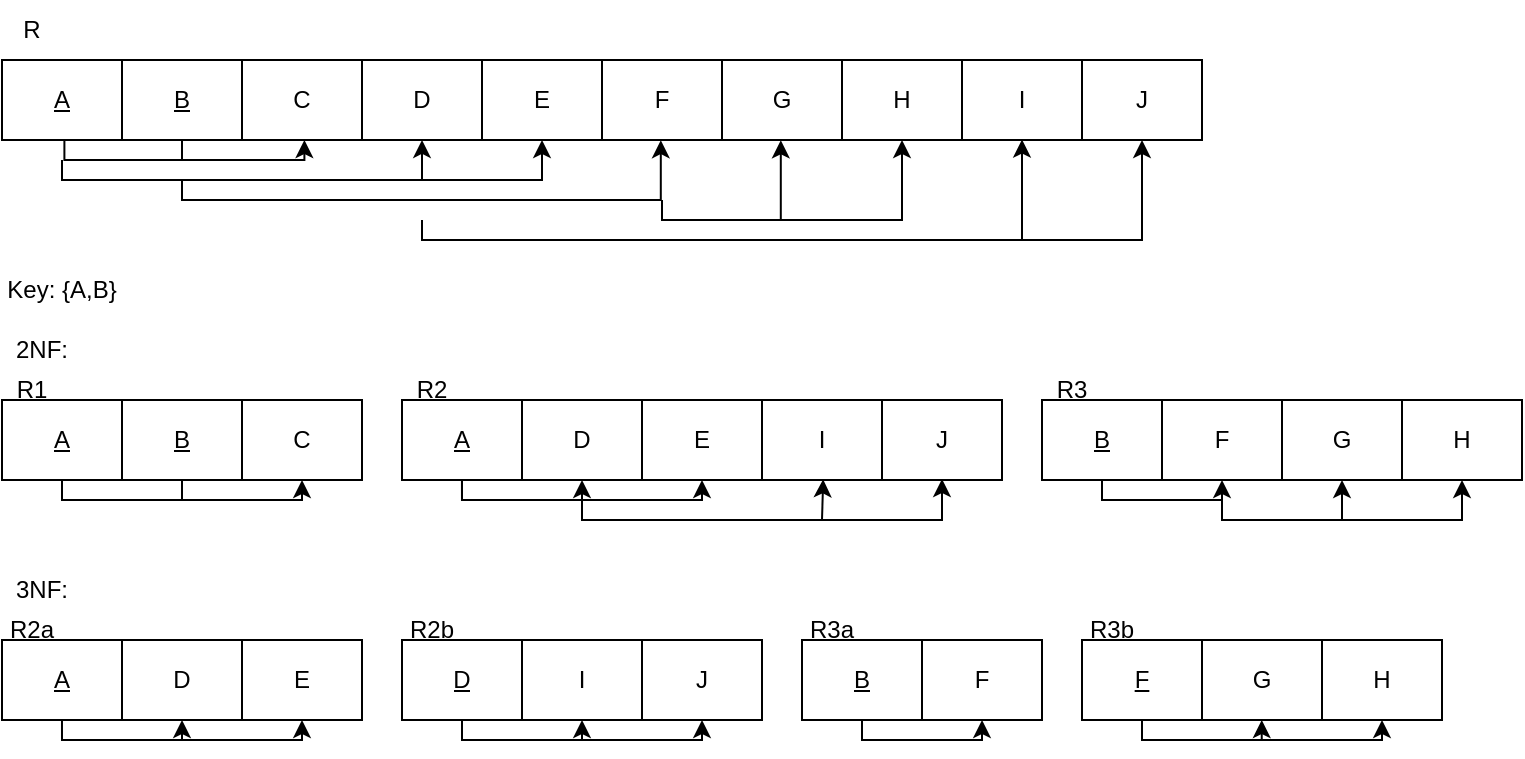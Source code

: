 <mxfile version="17.5.0" type="device"><diagram id="INC7k26vgCR9LuS3PtGh" name="Page-1"><mxGraphModel dx="755" dy="419" grid="1" gridSize="10" guides="1" tooltips="1" connect="1" arrows="1" fold="1" page="1" pageScale="1" pageWidth="850" pageHeight="1100" math="0" shadow="0"><root><mxCell id="0"/><mxCell id="1" parent="0"/><mxCell id="AcGxmwl_6wAS1xQFgELH-1" value="" style="shape=table;startSize=0;container=1;collapsible=0;childLayout=tableLayout;" parent="1" vertex="1"><mxGeometry x="40" y="70" width="600" height="40" as="geometry"/></mxCell><mxCell id="AcGxmwl_6wAS1xQFgELH-2" value="" style="shape=tableRow;horizontal=0;startSize=0;swimlaneHead=0;swimlaneBody=0;top=0;left=0;bottom=0;right=0;collapsible=0;dropTarget=0;fillColor=none;points=[[0,0.5],[1,0.5]];portConstraint=eastwest;" parent="AcGxmwl_6wAS1xQFgELH-1" vertex="1"><mxGeometry width="600" height="40" as="geometry"/></mxCell><mxCell id="AcGxmwl_6wAS1xQFgELH-3" value="&lt;u&gt;A&lt;/u&gt;" style="shape=partialRectangle;html=1;whiteSpace=wrap;connectable=0;overflow=hidden;fillColor=none;top=0;left=0;bottom=0;right=0;pointerEvents=1;" parent="AcGxmwl_6wAS1xQFgELH-2" vertex="1"><mxGeometry width="60" height="40" as="geometry"><mxRectangle width="60" height="40" as="alternateBounds"/></mxGeometry></mxCell><mxCell id="AcGxmwl_6wAS1xQFgELH-4" value="&lt;u&gt;B&lt;/u&gt;" style="shape=partialRectangle;html=1;whiteSpace=wrap;connectable=0;overflow=hidden;fillColor=none;top=0;left=0;bottom=0;right=0;pointerEvents=1;" parent="AcGxmwl_6wAS1xQFgELH-2" vertex="1"><mxGeometry x="60" width="60" height="40" as="geometry"><mxRectangle width="60" height="40" as="alternateBounds"/></mxGeometry></mxCell><mxCell id="AcGxmwl_6wAS1xQFgELH-5" value="C" style="shape=partialRectangle;html=1;whiteSpace=wrap;connectable=0;overflow=hidden;fillColor=none;top=0;left=0;bottom=0;right=0;pointerEvents=1;" parent="AcGxmwl_6wAS1xQFgELH-2" vertex="1"><mxGeometry x="120" width="60" height="40" as="geometry"><mxRectangle width="60" height="40" as="alternateBounds"/></mxGeometry></mxCell><mxCell id="AcGxmwl_6wAS1xQFgELH-6" value="D" style="shape=partialRectangle;html=1;whiteSpace=wrap;connectable=0;overflow=hidden;fillColor=none;top=0;left=0;bottom=0;right=0;pointerEvents=1;" parent="AcGxmwl_6wAS1xQFgELH-2" vertex="1"><mxGeometry x="180" width="60" height="40" as="geometry"><mxRectangle width="60" height="40" as="alternateBounds"/></mxGeometry></mxCell><mxCell id="AcGxmwl_6wAS1xQFgELH-7" value="E" style="shape=partialRectangle;html=1;whiteSpace=wrap;connectable=0;overflow=hidden;fillColor=none;top=0;left=0;bottom=0;right=0;pointerEvents=1;" parent="AcGxmwl_6wAS1xQFgELH-2" vertex="1"><mxGeometry x="240" width="60" height="40" as="geometry"><mxRectangle width="60" height="40" as="alternateBounds"/></mxGeometry></mxCell><mxCell id="AcGxmwl_6wAS1xQFgELH-8" value="F" style="shape=partialRectangle;html=1;whiteSpace=wrap;connectable=0;overflow=hidden;fillColor=none;top=0;left=0;bottom=0;right=0;pointerEvents=1;" parent="AcGxmwl_6wAS1xQFgELH-2" vertex="1"><mxGeometry x="300" width="60" height="40" as="geometry"><mxRectangle width="60" height="40" as="alternateBounds"/></mxGeometry></mxCell><mxCell id="AcGxmwl_6wAS1xQFgELH-9" value="G" style="shape=partialRectangle;html=1;whiteSpace=wrap;connectable=0;overflow=hidden;fillColor=none;top=0;left=0;bottom=0;right=0;pointerEvents=1;" parent="AcGxmwl_6wAS1xQFgELH-2" vertex="1"><mxGeometry x="360" width="60" height="40" as="geometry"><mxRectangle width="60" height="40" as="alternateBounds"/></mxGeometry></mxCell><mxCell id="AcGxmwl_6wAS1xQFgELH-10" value="H" style="shape=partialRectangle;html=1;whiteSpace=wrap;connectable=0;overflow=hidden;fillColor=none;top=0;left=0;bottom=0;right=0;pointerEvents=1;" parent="AcGxmwl_6wAS1xQFgELH-2" vertex="1"><mxGeometry x="420" width="60" height="40" as="geometry"><mxRectangle width="60" height="40" as="alternateBounds"/></mxGeometry></mxCell><mxCell id="AcGxmwl_6wAS1xQFgELH-11" value="I" style="shape=partialRectangle;html=1;whiteSpace=wrap;connectable=0;overflow=hidden;fillColor=none;top=0;left=0;bottom=0;right=0;pointerEvents=1;" parent="AcGxmwl_6wAS1xQFgELH-2" vertex="1"><mxGeometry x="480" width="60" height="40" as="geometry"><mxRectangle width="60" height="40" as="alternateBounds"/></mxGeometry></mxCell><mxCell id="AcGxmwl_6wAS1xQFgELH-12" value="J" style="shape=partialRectangle;html=1;whiteSpace=wrap;connectable=0;overflow=hidden;fillColor=none;top=0;left=0;bottom=0;right=0;pointerEvents=1;" parent="AcGxmwl_6wAS1xQFgELH-2" vertex="1"><mxGeometry x="540" width="60" height="40" as="geometry"><mxRectangle width="60" height="40" as="alternateBounds"/></mxGeometry></mxCell><mxCell id="AcGxmwl_6wAS1xQFgELH-14" value="" style="endArrow=classic;html=1;rounded=0;edgeStyle=orthogonalEdgeStyle;exitX=0.052;exitY=1;exitDx=0;exitDy=0;exitPerimeter=0;entryX=0.252;entryY=1;entryDx=0;entryDy=0;entryPerimeter=0;" parent="AcGxmwl_6wAS1xQFgELH-1" source="AcGxmwl_6wAS1xQFgELH-2" target="AcGxmwl_6wAS1xQFgELH-2" edge="1"><mxGeometry width="50" height="50" relative="1" as="geometry"><mxPoint x="20" y="50" as="sourcePoint"/><mxPoint x="140" y="120" as="targetPoint"/><Array as="points"><mxPoint x="31" y="50"/><mxPoint x="151" y="50"/></Array></mxGeometry></mxCell><mxCell id="AcGxmwl_6wAS1xQFgELH-13" value="R" style="text;html=1;strokeColor=none;fillColor=none;align=center;verticalAlign=middle;whiteSpace=wrap;rounded=0;" parent="1" vertex="1"><mxGeometry x="40" y="40" width="30" height="30" as="geometry"/></mxCell><mxCell id="AcGxmwl_6wAS1xQFgELH-15" value="" style="endArrow=none;html=1;rounded=0;" parent="1" edge="1"><mxGeometry width="50" height="50" relative="1" as="geometry"><mxPoint x="128" y="120" as="sourcePoint"/><mxPoint x="130" y="110" as="targetPoint"/><Array as="points"><mxPoint x="130" y="120"/></Array></mxGeometry></mxCell><mxCell id="AcGxmwl_6wAS1xQFgELH-16" value="" style="endArrow=classic;html=1;rounded=0;edgeStyle=orthogonalEdgeStyle;entryX=0.35;entryY=0.999;entryDx=0;entryDy=0;entryPerimeter=0;" parent="1" target="AcGxmwl_6wAS1xQFgELH-2" edge="1"><mxGeometry width="50" height="50" relative="1" as="geometry"><mxPoint x="70" y="130" as="sourcePoint"/><mxPoint x="250" y="120" as="targetPoint"/><Array as="points"><mxPoint x="70" y="130"/><mxPoint x="250" y="130"/></Array></mxGeometry></mxCell><mxCell id="AcGxmwl_6wAS1xQFgELH-17" value="" style="endArrow=classic;html=1;rounded=0;edgeStyle=orthogonalEdgeStyle;" parent="1" edge="1"><mxGeometry width="50" height="50" relative="1" as="geometry"><mxPoint x="70" y="120" as="sourcePoint"/><mxPoint x="310" y="110" as="targetPoint"/><Array as="points"><mxPoint x="70" y="130"/><mxPoint x="310" y="130"/></Array></mxGeometry></mxCell><mxCell id="AcGxmwl_6wAS1xQFgELH-19" value="" style="endArrow=classic;html=1;rounded=0;edgeStyle=orthogonalEdgeStyle;entryX=0.549;entryY=1.002;entryDx=0;entryDy=0;entryPerimeter=0;" parent="1" target="AcGxmwl_6wAS1xQFgELH-2" edge="1"><mxGeometry width="50" height="50" relative="1" as="geometry"><mxPoint x="130" y="130" as="sourcePoint"/><mxPoint x="370" y="150" as="targetPoint"/><Array as="points"><mxPoint x="130" y="140"/><mxPoint x="369" y="140"/></Array></mxGeometry></mxCell><mxCell id="AcGxmwl_6wAS1xQFgELH-20" value="" style="endArrow=classic;html=1;rounded=0;edgeStyle=orthogonalEdgeStyle;entryX=0.649;entryY=1.004;entryDx=0;entryDy=0;entryPerimeter=0;" parent="1" target="AcGxmwl_6wAS1xQFgELH-2" edge="1"><mxGeometry width="50" height="50" relative="1" as="geometry"><mxPoint x="370" y="140" as="sourcePoint"/><mxPoint x="429.4" y="130.0" as="targetPoint"/><Array as="points"><mxPoint x="370" y="150"/><mxPoint x="429" y="150"/></Array></mxGeometry></mxCell><mxCell id="AcGxmwl_6wAS1xQFgELH-21" value="" style="endArrow=classic;html=1;rounded=0;edgeStyle=orthogonalEdgeStyle;" parent="1" edge="1"><mxGeometry width="50" height="50" relative="1" as="geometry"><mxPoint x="380" y="150" as="sourcePoint"/><mxPoint x="490" y="110" as="targetPoint"/><Array as="points"><mxPoint x="490" y="150"/></Array></mxGeometry></mxCell><mxCell id="AcGxmwl_6wAS1xQFgELH-22" value="" style="endArrow=classic;html=1;rounded=0;edgeStyle=orthogonalEdgeStyle;entryX=0.85;entryY=0.994;entryDx=0;entryDy=0;entryPerimeter=0;" parent="1" target="AcGxmwl_6wAS1xQFgELH-2" edge="1"><mxGeometry width="50" height="50" relative="1" as="geometry"><mxPoint x="250" y="150" as="sourcePoint"/><mxPoint x="500" y="120" as="targetPoint"/><Array as="points"><mxPoint x="550" y="160"/></Array></mxGeometry></mxCell><mxCell id="AcGxmwl_6wAS1xQFgELH-23" value="" style="endArrow=classic;html=1;rounded=0;edgeStyle=orthogonalEdgeStyle;" parent="1" edge="1"><mxGeometry width="50" height="50" relative="1" as="geometry"><mxPoint x="310" y="160" as="sourcePoint"/><mxPoint x="610" y="110" as="targetPoint"/><Array as="points"><mxPoint x="610" y="160"/></Array></mxGeometry></mxCell><mxCell id="AcGxmwl_6wAS1xQFgELH-24" value="Key: {A,B}" style="text;html=1;strokeColor=none;fillColor=none;align=center;verticalAlign=middle;whiteSpace=wrap;rounded=0;" parent="1" vertex="1"><mxGeometry x="40" y="170" width="60" height="30" as="geometry"/></mxCell><mxCell id="AcGxmwl_6wAS1xQFgELH-25" value="2NF:" style="text;html=1;strokeColor=none;fillColor=none;align=center;verticalAlign=middle;whiteSpace=wrap;rounded=0;" parent="1" vertex="1"><mxGeometry x="40" y="210" width="40" height="10" as="geometry"/></mxCell><mxCell id="AcGxmwl_6wAS1xQFgELH-26" value="" style="shape=table;startSize=0;container=1;collapsible=0;childLayout=tableLayout;" parent="1" vertex="1"><mxGeometry x="40" y="360" width="180" height="40" as="geometry"/></mxCell><mxCell id="AcGxmwl_6wAS1xQFgELH-27" value="" style="shape=tableRow;horizontal=0;startSize=0;swimlaneHead=0;swimlaneBody=0;top=0;left=0;bottom=0;right=0;collapsible=0;dropTarget=0;fillColor=none;points=[[0,0.5],[1,0.5]];portConstraint=eastwest;" parent="AcGxmwl_6wAS1xQFgELH-26" vertex="1"><mxGeometry width="180" height="40" as="geometry"/></mxCell><mxCell id="AcGxmwl_6wAS1xQFgELH-28" value="&lt;u&gt;A&lt;/u&gt;" style="shape=partialRectangle;html=1;whiteSpace=wrap;connectable=0;overflow=hidden;fillColor=none;top=0;left=0;bottom=0;right=0;pointerEvents=1;" parent="AcGxmwl_6wAS1xQFgELH-27" vertex="1"><mxGeometry width="60" height="40" as="geometry"><mxRectangle width="60" height="40" as="alternateBounds"/></mxGeometry></mxCell><mxCell id="AcGxmwl_6wAS1xQFgELH-29" value="D" style="shape=partialRectangle;html=1;whiteSpace=wrap;connectable=0;overflow=hidden;fillColor=none;top=0;left=0;bottom=0;right=0;pointerEvents=1;" parent="AcGxmwl_6wAS1xQFgELH-27" vertex="1"><mxGeometry x="60" width="60" height="40" as="geometry"><mxRectangle width="60" height="40" as="alternateBounds"/></mxGeometry></mxCell><mxCell id="AcGxmwl_6wAS1xQFgELH-30" value="E" style="shape=partialRectangle;html=1;whiteSpace=wrap;connectable=0;overflow=hidden;fillColor=none;top=0;left=0;bottom=0;right=0;pointerEvents=1;" parent="AcGxmwl_6wAS1xQFgELH-27" vertex="1"><mxGeometry x="120" width="60" height="40" as="geometry"><mxRectangle width="60" height="40" as="alternateBounds"/></mxGeometry></mxCell><mxCell id="AcGxmwl_6wAS1xQFgELH-31" value="" style="endArrow=classic;html=1;rounded=0;edgeStyle=orthogonalEdgeStyle;exitX=0.052;exitY=1;exitDx=0;exitDy=0;exitPerimeter=0;entryX=0.252;entryY=1;entryDx=0;entryDy=0;entryPerimeter=0;" parent="1" edge="1"><mxGeometry width="50" height="50" relative="1" as="geometry"><mxPoint x="69.99" y="400" as="sourcePoint"/><mxPoint x="189.99" y="400" as="targetPoint"/><Array as="points"><mxPoint x="69.79" y="410"/><mxPoint x="189.79" y="410"/></Array></mxGeometry></mxCell><mxCell id="AcGxmwl_6wAS1xQFgELH-34" value="" style="shape=table;startSize=0;container=1;collapsible=0;childLayout=tableLayout;" parent="1" vertex="1"><mxGeometry x="240" y="360" width="180" height="40" as="geometry"/></mxCell><mxCell id="AcGxmwl_6wAS1xQFgELH-35" value="" style="shape=tableRow;horizontal=0;startSize=0;swimlaneHead=0;swimlaneBody=0;top=0;left=0;bottom=0;right=0;collapsible=0;dropTarget=0;fillColor=none;points=[[0,0.5],[1,0.5]];portConstraint=eastwest;" parent="AcGxmwl_6wAS1xQFgELH-34" vertex="1"><mxGeometry width="180" height="40" as="geometry"/></mxCell><mxCell id="AcGxmwl_6wAS1xQFgELH-36" value="&lt;u&gt;D&lt;/u&gt;" style="shape=partialRectangle;html=1;whiteSpace=wrap;connectable=0;overflow=hidden;fillColor=none;top=0;left=0;bottom=0;right=0;pointerEvents=1;" parent="AcGxmwl_6wAS1xQFgELH-35" vertex="1"><mxGeometry width="60" height="40" as="geometry"><mxRectangle width="60" height="40" as="alternateBounds"/></mxGeometry></mxCell><mxCell id="AcGxmwl_6wAS1xQFgELH-37" value="I" style="shape=partialRectangle;html=1;whiteSpace=wrap;connectable=0;overflow=hidden;fillColor=none;top=0;left=0;bottom=0;right=0;pointerEvents=1;" parent="AcGxmwl_6wAS1xQFgELH-35" vertex="1"><mxGeometry x="60" width="60" height="40" as="geometry"><mxRectangle width="60" height="40" as="alternateBounds"/></mxGeometry></mxCell><mxCell id="AcGxmwl_6wAS1xQFgELH-38" value="J" style="shape=partialRectangle;html=1;whiteSpace=wrap;connectable=0;overflow=hidden;fillColor=none;top=0;left=0;bottom=0;right=0;pointerEvents=1;" parent="AcGxmwl_6wAS1xQFgELH-35" vertex="1"><mxGeometry x="120" width="60" height="40" as="geometry"><mxRectangle width="60" height="40" as="alternateBounds"/></mxGeometry></mxCell><mxCell id="AcGxmwl_6wAS1xQFgELH-39" value="" style="shape=table;startSize=0;container=1;collapsible=0;childLayout=tableLayout;" parent="1" vertex="1"><mxGeometry x="440" y="360" width="120" height="40" as="geometry"/></mxCell><mxCell id="AcGxmwl_6wAS1xQFgELH-40" value="" style="shape=tableRow;horizontal=0;startSize=0;swimlaneHead=0;swimlaneBody=0;top=0;left=0;bottom=0;right=0;collapsible=0;dropTarget=0;fillColor=none;points=[[0,0.5],[1,0.5]];portConstraint=eastwest;" parent="AcGxmwl_6wAS1xQFgELH-39" vertex="1"><mxGeometry width="120" height="40" as="geometry"/></mxCell><mxCell id="AcGxmwl_6wAS1xQFgELH-41" value="&lt;u&gt;B&lt;/u&gt;" style="shape=partialRectangle;html=1;whiteSpace=wrap;connectable=0;overflow=hidden;fillColor=none;top=0;left=0;bottom=0;right=0;pointerEvents=1;" parent="AcGxmwl_6wAS1xQFgELH-40" vertex="1"><mxGeometry width="60" height="40" as="geometry"><mxRectangle width="60" height="40" as="alternateBounds"/></mxGeometry></mxCell><mxCell id="AcGxmwl_6wAS1xQFgELH-42" value="F" style="shape=partialRectangle;html=1;whiteSpace=wrap;connectable=0;overflow=hidden;fillColor=none;top=0;left=0;bottom=0;right=0;pointerEvents=1;" parent="AcGxmwl_6wAS1xQFgELH-40" vertex="1"><mxGeometry x="60" width="60" height="40" as="geometry"><mxRectangle width="60" height="40" as="alternateBounds"/></mxGeometry></mxCell><mxCell id="AcGxmwl_6wAS1xQFgELH-43" value="" style="shape=table;startSize=0;container=1;collapsible=0;childLayout=tableLayout;" parent="1" vertex="1"><mxGeometry x="580" y="360" width="180" height="40" as="geometry"/></mxCell><mxCell id="AcGxmwl_6wAS1xQFgELH-44" value="" style="shape=tableRow;horizontal=0;startSize=0;swimlaneHead=0;swimlaneBody=0;top=0;left=0;bottom=0;right=0;collapsible=0;dropTarget=0;fillColor=none;points=[[0,0.5],[1,0.5]];portConstraint=eastwest;" parent="AcGxmwl_6wAS1xQFgELH-43" vertex="1"><mxGeometry width="180" height="40" as="geometry"/></mxCell><mxCell id="AcGxmwl_6wAS1xQFgELH-45" value="&lt;u&gt;F&lt;/u&gt;" style="shape=partialRectangle;html=1;whiteSpace=wrap;connectable=0;overflow=hidden;fillColor=none;top=0;left=0;bottom=0;right=0;pointerEvents=1;" parent="AcGxmwl_6wAS1xQFgELH-44" vertex="1"><mxGeometry width="60" height="40" as="geometry"><mxRectangle width="60" height="40" as="alternateBounds"/></mxGeometry></mxCell><mxCell id="AcGxmwl_6wAS1xQFgELH-46" value="G" style="shape=partialRectangle;html=1;whiteSpace=wrap;connectable=0;overflow=hidden;fillColor=none;top=0;left=0;bottom=0;right=0;pointerEvents=1;" parent="AcGxmwl_6wAS1xQFgELH-44" vertex="1"><mxGeometry x="60" width="60" height="40" as="geometry"><mxRectangle width="60" height="40" as="alternateBounds"/></mxGeometry></mxCell><mxCell id="AcGxmwl_6wAS1xQFgELH-47" value="H" style="shape=partialRectangle;html=1;whiteSpace=wrap;connectable=0;overflow=hidden;fillColor=none;top=0;left=0;bottom=0;right=0;pointerEvents=1;" parent="AcGxmwl_6wAS1xQFgELH-44" vertex="1"><mxGeometry x="120" width="60" height="40" as="geometry"><mxRectangle width="60" height="40" as="alternateBounds"/></mxGeometry></mxCell><mxCell id="AcGxmwl_6wAS1xQFgELH-53" value="" style="endArrow=classic;html=1;rounded=0;edgeStyle=orthogonalEdgeStyle;exitX=0.052;exitY=1;exitDx=0;exitDy=0;exitPerimeter=0;entryX=0.252;entryY=1;entryDx=0;entryDy=0;entryPerimeter=0;" parent="1" edge="1"><mxGeometry width="50" height="50" relative="1" as="geometry"><mxPoint x="270" y="400" as="sourcePoint"/><mxPoint x="390" y="400" as="targetPoint"/><Array as="points"><mxPoint x="269.8" y="410"/><mxPoint x="389.8" y="410"/></Array></mxGeometry></mxCell><mxCell id="AcGxmwl_6wAS1xQFgELH-55" value="" style="endArrow=classic;html=1;rounded=0;edgeStyle=orthogonalEdgeStyle;entryX=0.252;entryY=1;entryDx=0;entryDy=0;entryPerimeter=0;" parent="1" edge="1"><mxGeometry width="50" height="50" relative="1" as="geometry"><mxPoint x="470" y="400" as="sourcePoint"/><mxPoint x="530.01" y="400" as="targetPoint"/><Array as="points"><mxPoint x="470" y="400"/><mxPoint x="470" y="410"/><mxPoint x="530" y="410"/></Array></mxGeometry></mxCell><mxCell id="AcGxmwl_6wAS1xQFgELH-61" value="3NF:" style="text;html=1;strokeColor=none;fillColor=none;align=center;verticalAlign=middle;whiteSpace=wrap;rounded=0;" parent="1" vertex="1"><mxGeometry x="40" y="330" width="40" height="10" as="geometry"/></mxCell><mxCell id="AcGxmwl_6wAS1xQFgELH-62" value="R2a" style="text;html=1;strokeColor=none;fillColor=none;align=center;verticalAlign=middle;whiteSpace=wrap;rounded=0;" parent="1" vertex="1"><mxGeometry x="40" y="350" width="30" height="10" as="geometry"/></mxCell><mxCell id="AcGxmwl_6wAS1xQFgELH-63" value="R2b" style="text;html=1;strokeColor=none;fillColor=none;align=center;verticalAlign=middle;whiteSpace=wrap;rounded=0;" parent="1" vertex="1"><mxGeometry x="240" y="350" width="30" height="10" as="geometry"/></mxCell><mxCell id="AcGxmwl_6wAS1xQFgELH-64" value="R3a" style="text;html=1;strokeColor=none;fillColor=none;align=center;verticalAlign=middle;whiteSpace=wrap;rounded=0;" parent="1" vertex="1"><mxGeometry x="440" y="350" width="30" height="10" as="geometry"/></mxCell><mxCell id="AcGxmwl_6wAS1xQFgELH-67" value="R3b" style="text;html=1;strokeColor=none;fillColor=none;align=center;verticalAlign=middle;whiteSpace=wrap;rounded=0;" parent="1" vertex="1"><mxGeometry x="580" y="350" width="30" height="10" as="geometry"/></mxCell><mxCell id="AcGxmwl_6wAS1xQFgELH-71" value="R1" style="text;html=1;strokeColor=none;fillColor=none;align=center;verticalAlign=middle;whiteSpace=wrap;rounded=0;" parent="1" vertex="1"><mxGeometry x="40" y="230" width="30" height="10" as="geometry"/></mxCell><mxCell id="AcGxmwl_6wAS1xQFgELH-72" value="" style="shape=table;startSize=0;container=1;collapsible=0;childLayout=tableLayout;" parent="1" vertex="1"><mxGeometry x="40" y="240" width="180" height="40" as="geometry"/></mxCell><mxCell id="AcGxmwl_6wAS1xQFgELH-73" value="" style="shape=tableRow;horizontal=0;startSize=0;swimlaneHead=0;swimlaneBody=0;top=0;left=0;bottom=0;right=0;collapsible=0;dropTarget=0;fillColor=none;points=[[0,0.5],[1,0.5]];portConstraint=eastwest;" parent="AcGxmwl_6wAS1xQFgELH-72" vertex="1"><mxGeometry width="180" height="40" as="geometry"/></mxCell><mxCell id="AcGxmwl_6wAS1xQFgELH-74" value="&lt;u&gt;A&lt;/u&gt;" style="shape=partialRectangle;html=1;whiteSpace=wrap;connectable=0;overflow=hidden;fillColor=none;top=0;left=0;bottom=0;right=0;pointerEvents=1;" parent="AcGxmwl_6wAS1xQFgELH-73" vertex="1"><mxGeometry width="60" height="40" as="geometry"><mxRectangle width="60" height="40" as="alternateBounds"/></mxGeometry></mxCell><mxCell id="AcGxmwl_6wAS1xQFgELH-75" value="&lt;u&gt;B&lt;/u&gt;" style="shape=partialRectangle;html=1;whiteSpace=wrap;connectable=0;overflow=hidden;fillColor=none;top=0;left=0;bottom=0;right=0;pointerEvents=1;" parent="AcGxmwl_6wAS1xQFgELH-73" vertex="1"><mxGeometry x="60" width="60" height="40" as="geometry"><mxRectangle width="60" height="40" as="alternateBounds"/></mxGeometry></mxCell><mxCell id="AcGxmwl_6wAS1xQFgELH-76" value="C" style="shape=partialRectangle;html=1;whiteSpace=wrap;connectable=0;overflow=hidden;fillColor=none;top=0;left=0;bottom=0;right=0;pointerEvents=1;" parent="AcGxmwl_6wAS1xQFgELH-73" vertex="1"><mxGeometry x="120" width="60" height="40" as="geometry"><mxRectangle width="60" height="40" as="alternateBounds"/></mxGeometry></mxCell><mxCell id="AcGxmwl_6wAS1xQFgELH-77" value="" style="shape=table;startSize=0;container=1;collapsible=0;childLayout=tableLayout;" parent="1" vertex="1"><mxGeometry x="240" y="240" width="300" height="40" as="geometry"/></mxCell><mxCell id="AcGxmwl_6wAS1xQFgELH-78" value="" style="shape=tableRow;horizontal=0;startSize=0;swimlaneHead=0;swimlaneBody=0;top=0;left=0;bottom=0;right=0;collapsible=0;dropTarget=0;fillColor=none;points=[[0,0.5],[1,0.5]];portConstraint=eastwest;" parent="AcGxmwl_6wAS1xQFgELH-77" vertex="1"><mxGeometry width="300" height="40" as="geometry"/></mxCell><mxCell id="AcGxmwl_6wAS1xQFgELH-79" value="&lt;u&gt;A&lt;/u&gt;" style="shape=partialRectangle;html=1;whiteSpace=wrap;connectable=0;overflow=hidden;fillColor=none;top=0;left=0;bottom=0;right=0;pointerEvents=1;" parent="AcGxmwl_6wAS1xQFgELH-78" vertex="1"><mxGeometry width="60" height="40" as="geometry"><mxRectangle width="60" height="40" as="alternateBounds"/></mxGeometry></mxCell><mxCell id="AcGxmwl_6wAS1xQFgELH-80" value="D" style="shape=partialRectangle;html=1;whiteSpace=wrap;connectable=0;overflow=hidden;fillColor=none;top=0;left=0;bottom=0;right=0;pointerEvents=1;" parent="AcGxmwl_6wAS1xQFgELH-78" vertex="1"><mxGeometry x="60" width="60" height="40" as="geometry"><mxRectangle width="60" height="40" as="alternateBounds"/></mxGeometry></mxCell><mxCell id="AcGxmwl_6wAS1xQFgELH-81" value="E" style="shape=partialRectangle;html=1;whiteSpace=wrap;connectable=0;overflow=hidden;fillColor=none;top=0;left=0;bottom=0;right=0;pointerEvents=1;" parent="AcGxmwl_6wAS1xQFgELH-78" vertex="1"><mxGeometry x="120" width="60" height="40" as="geometry"><mxRectangle width="60" height="40" as="alternateBounds"/></mxGeometry></mxCell><mxCell id="AcGxmwl_6wAS1xQFgELH-82" value="I" style="shape=partialRectangle;html=1;whiteSpace=wrap;connectable=0;overflow=hidden;fillColor=none;top=0;left=0;bottom=0;right=0;pointerEvents=1;" parent="AcGxmwl_6wAS1xQFgELH-78" vertex="1"><mxGeometry x="180" width="60" height="40" as="geometry"><mxRectangle width="60" height="40" as="alternateBounds"/></mxGeometry></mxCell><mxCell id="AcGxmwl_6wAS1xQFgELH-83" value="J" style="shape=partialRectangle;html=1;whiteSpace=wrap;connectable=0;overflow=hidden;fillColor=none;top=0;left=0;bottom=0;right=0;pointerEvents=1;" parent="AcGxmwl_6wAS1xQFgELH-78" vertex="1"><mxGeometry x="240" width="60" height="40" as="geometry"><mxRectangle width="60" height="40" as="alternateBounds"/></mxGeometry></mxCell><mxCell id="AcGxmwl_6wAS1xQFgELH-84" value="R2" style="text;html=1;strokeColor=none;fillColor=none;align=center;verticalAlign=middle;whiteSpace=wrap;rounded=0;" parent="1" vertex="1"><mxGeometry x="240" y="230" width="30" height="10" as="geometry"/></mxCell><mxCell id="AcGxmwl_6wAS1xQFgELH-85" value="" style="shape=table;startSize=0;container=1;collapsible=0;childLayout=tableLayout;" parent="1" vertex="1"><mxGeometry x="560" y="240" width="240" height="40" as="geometry"/></mxCell><mxCell id="AcGxmwl_6wAS1xQFgELH-86" value="" style="shape=tableRow;horizontal=0;startSize=0;swimlaneHead=0;swimlaneBody=0;top=0;left=0;bottom=0;right=0;collapsible=0;dropTarget=0;fillColor=none;points=[[0,0.5],[1,0.5]];portConstraint=eastwest;" parent="AcGxmwl_6wAS1xQFgELH-85" vertex="1"><mxGeometry width="240" height="40" as="geometry"/></mxCell><mxCell id="AcGxmwl_6wAS1xQFgELH-87" value="&lt;u&gt;B&lt;/u&gt;" style="shape=partialRectangle;html=1;whiteSpace=wrap;connectable=0;overflow=hidden;fillColor=none;top=0;left=0;bottom=0;right=0;pointerEvents=1;" parent="AcGxmwl_6wAS1xQFgELH-86" vertex="1"><mxGeometry width="60" height="40" as="geometry"><mxRectangle width="60" height="40" as="alternateBounds"/></mxGeometry></mxCell><mxCell id="AcGxmwl_6wAS1xQFgELH-88" value="F" style="shape=partialRectangle;html=1;whiteSpace=wrap;connectable=0;overflow=hidden;fillColor=none;top=0;left=0;bottom=0;right=0;pointerEvents=1;" parent="AcGxmwl_6wAS1xQFgELH-86" vertex="1"><mxGeometry x="60" width="60" height="40" as="geometry"><mxRectangle width="60" height="40" as="alternateBounds"/></mxGeometry></mxCell><mxCell id="AcGxmwl_6wAS1xQFgELH-89" value="G" style="shape=partialRectangle;html=1;whiteSpace=wrap;connectable=0;overflow=hidden;fillColor=none;top=0;left=0;bottom=0;right=0;pointerEvents=1;" parent="AcGxmwl_6wAS1xQFgELH-86" vertex="1"><mxGeometry x="120" width="60" height="40" as="geometry"><mxRectangle width="60" height="40" as="alternateBounds"/></mxGeometry></mxCell><mxCell id="AcGxmwl_6wAS1xQFgELH-90" value="H" style="shape=partialRectangle;html=1;whiteSpace=wrap;connectable=0;overflow=hidden;fillColor=none;top=0;left=0;bottom=0;right=0;pointerEvents=1;" parent="AcGxmwl_6wAS1xQFgELH-86" vertex="1"><mxGeometry x="180" width="60" height="40" as="geometry"><mxRectangle width="60" height="40" as="alternateBounds"/></mxGeometry></mxCell><mxCell id="AcGxmwl_6wAS1xQFgELH-91" value="" style="endArrow=classic;html=1;rounded=0;edgeStyle=orthogonalEdgeStyle;exitX=0.052;exitY=1;exitDx=0;exitDy=0;exitPerimeter=0;entryX=0.252;entryY=1;entryDx=0;entryDy=0;entryPerimeter=0;" parent="1" edge="1"><mxGeometry width="50" height="50" relative="1" as="geometry"><mxPoint x="70.0" y="280" as="sourcePoint"/><mxPoint x="190" y="280" as="targetPoint"/><Array as="points"><mxPoint x="69.8" y="290"/><mxPoint x="189.8" y="290"/></Array></mxGeometry></mxCell><mxCell id="AcGxmwl_6wAS1xQFgELH-92" value="" style="endArrow=none;html=1;rounded=0;" parent="1" source="AcGxmwl_6wAS1xQFgELH-73" edge="1"><mxGeometry width="50" height="50" relative="1" as="geometry"><mxPoint x="140" y="210" as="sourcePoint"/><mxPoint x="130" y="290" as="targetPoint"/></mxGeometry></mxCell><mxCell id="AcGxmwl_6wAS1xQFgELH-93" value="" style="endArrow=classic;html=1;rounded=0;edgeStyle=orthogonalEdgeStyle;exitX=0.052;exitY=1;exitDx=0;exitDy=0;exitPerimeter=0;" parent="1" edge="1"><mxGeometry width="50" height="50" relative="1" as="geometry"><mxPoint x="269.98" y="280" as="sourcePoint"/><mxPoint x="330" y="280" as="targetPoint"/><Array as="points"><mxPoint x="270" y="290"/><mxPoint x="330" y="290"/><mxPoint x="330" y="280"/></Array></mxGeometry></mxCell><mxCell id="AcGxmwl_6wAS1xQFgELH-94" value="" style="endArrow=classic;html=1;rounded=0;edgeStyle=orthogonalEdgeStyle;exitX=0.052;exitY=1;exitDx=0;exitDy=0;exitPerimeter=0;entryX=0.252;entryY=1;entryDx=0;entryDy=0;entryPerimeter=0;" parent="1" edge="1"><mxGeometry width="50" height="50" relative="1" as="geometry"><mxPoint x="269.99" y="280" as="sourcePoint"/><mxPoint x="389.99" y="280" as="targetPoint"/><Array as="points"><mxPoint x="269.79" y="290"/><mxPoint x="389.79" y="290"/></Array></mxGeometry></mxCell><mxCell id="AcGxmwl_6wAS1xQFgELH-96" value="" style="endArrow=classic;html=1;rounded=0;edgeStyle=orthogonalEdgeStyle;entryX=0.9;entryY=0.988;entryDx=0;entryDy=0;entryPerimeter=0;" parent="1" edge="1" target="AcGxmwl_6wAS1xQFgELH-78"><mxGeometry width="50" height="50" relative="1" as="geometry"><mxPoint x="330" y="290" as="sourcePoint"/><mxPoint x="515" y="290" as="targetPoint"/><Array as="points"><mxPoint x="330" y="300"/><mxPoint x="510" y="300"/></Array></mxGeometry></mxCell><mxCell id="AcGxmwl_6wAS1xQFgELH-97" value="R3" style="text;html=1;strokeColor=none;fillColor=none;align=center;verticalAlign=middle;whiteSpace=wrap;rounded=0;" parent="1" vertex="1"><mxGeometry x="560" y="230" width="30" height="10" as="geometry"/></mxCell><mxCell id="AcGxmwl_6wAS1xQFgELH-98" value="" style="endArrow=classic;html=1;rounded=0;edgeStyle=orthogonalEdgeStyle;" parent="1" edge="1" target="AcGxmwl_6wAS1xQFgELH-86"><mxGeometry width="50" height="50" relative="1" as="geometry"><mxPoint x="650" y="300" as="sourcePoint"/><mxPoint x="710" y="290" as="targetPoint"/><Array as="points"><mxPoint x="710" y="300"/></Array></mxGeometry></mxCell><mxCell id="AcGxmwl_6wAS1xQFgELH-101" value="" style="endArrow=classic;html=1;rounded=0;edgeStyle=orthogonalEdgeStyle;" parent="1" target="AcGxmwl_6wAS1xQFgELH-86" edge="1"><mxGeometry width="50" height="50" relative="1" as="geometry"><mxPoint x="590" y="280" as="sourcePoint"/><mxPoint x="710" y="300" as="targetPoint"/><Array as="points"><mxPoint x="590" y="290"/><mxPoint x="650" y="290"/></Array></mxGeometry></mxCell><mxCell id="AcGxmwl_6wAS1xQFgELH-102" value="" style="endArrow=classic;html=1;rounded=0;edgeStyle=orthogonalEdgeStyle;exitX=0.052;exitY=1;exitDx=0;exitDy=0;exitPerimeter=0;" parent="1" edge="1" target="AcGxmwl_6wAS1xQFgELH-86"><mxGeometry width="50" height="50" relative="1" as="geometry"><mxPoint x="650" y="290" as="sourcePoint"/><mxPoint x="770" y="290" as="targetPoint"/><Array as="points"><mxPoint x="650" y="300"/><mxPoint x="770" y="300"/></Array></mxGeometry></mxCell><mxCell id="AcGxmwl_6wAS1xQFgELH-106" value="" style="endArrow=classic;html=1;rounded=0;" parent="1" target="AcGxmwl_6wAS1xQFgELH-27" edge="1"><mxGeometry width="50" height="50" relative="1" as="geometry"><mxPoint x="130" y="410" as="sourcePoint"/><mxPoint x="200" y="430" as="targetPoint"/></mxGeometry></mxCell><mxCell id="AcGxmwl_6wAS1xQFgELH-107" value="" style="endArrow=classic;html=1;rounded=0;" parent="1" target="AcGxmwl_6wAS1xQFgELH-35" edge="1"><mxGeometry width="50" height="50" relative="1" as="geometry"><mxPoint x="330" y="410" as="sourcePoint"/><mxPoint x="380" y="430" as="targetPoint"/></mxGeometry></mxCell><mxCell id="1a-l-q_OdzC3wL2d41HP-1" value="" style="endArrow=classic;html=1;rounded=0;entryX=0.702;entryY=0.992;entryDx=0;entryDy=0;entryPerimeter=0;" edge="1" parent="1" target="AcGxmwl_6wAS1xQFgELH-78"><mxGeometry width="50" height="50" relative="1" as="geometry"><mxPoint x="450" y="300" as="sourcePoint"/><mxPoint x="440" y="230" as="targetPoint"/></mxGeometry></mxCell><mxCell id="1a-l-q_OdzC3wL2d41HP-2" value="" style="endArrow=classic;html=1;rounded=0;edgeStyle=orthogonalEdgeStyle;exitX=0.052;exitY=1;exitDx=0;exitDy=0;exitPerimeter=0;entryX=0.252;entryY=1;entryDx=0;entryDy=0;entryPerimeter=0;" edge="1" parent="1"><mxGeometry width="50" height="50" relative="1" as="geometry"><mxPoint x="610" y="400" as="sourcePoint"/><mxPoint x="730" y="400" as="targetPoint"/><Array as="points"><mxPoint x="609.8" y="410"/><mxPoint x="729.8" y="410"/></Array></mxGeometry></mxCell><mxCell id="1a-l-q_OdzC3wL2d41HP-3" value="" style="endArrow=classic;html=1;rounded=0;" edge="1" parent="1"><mxGeometry width="50" height="50" relative="1" as="geometry"><mxPoint x="669.87" y="410" as="sourcePoint"/><mxPoint x="669.87" y="400" as="targetPoint"/></mxGeometry></mxCell></root></mxGraphModel></diagram></mxfile>